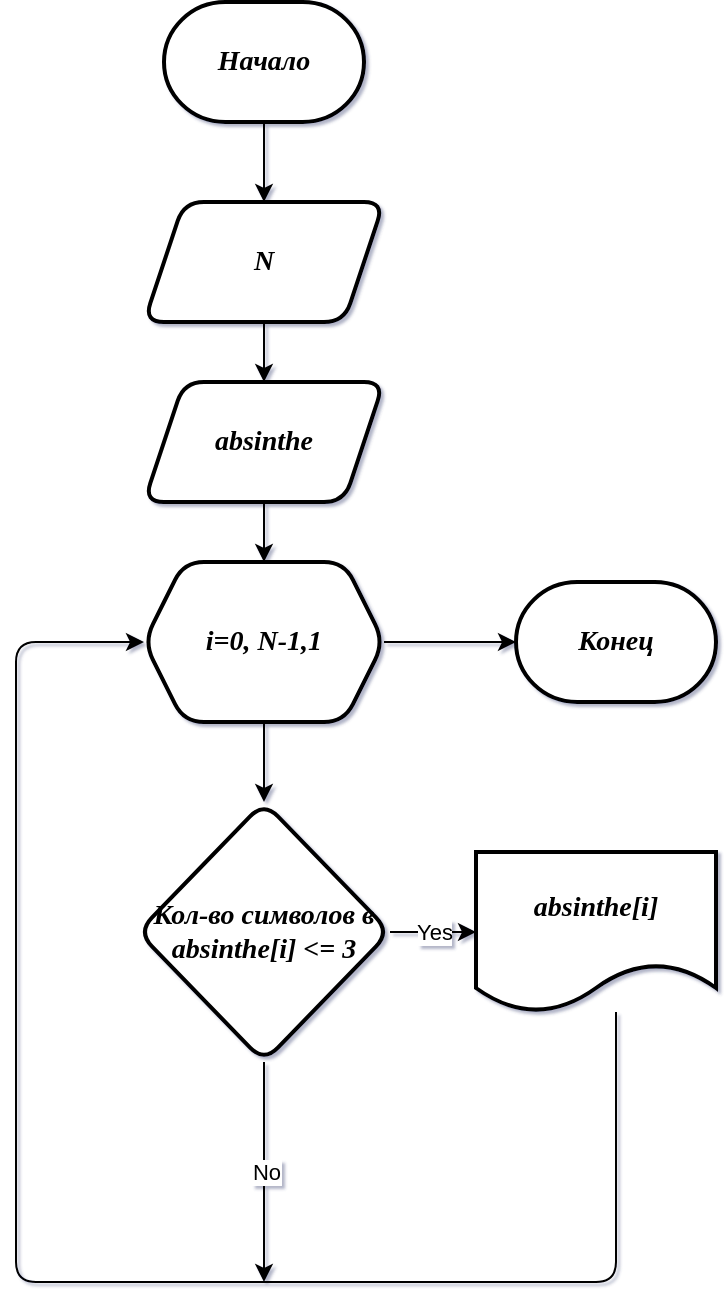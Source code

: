 <mxfile version="15.7.0" type="google"><diagram id="othQio-eCwL6F07KDgdp" name="Страница 1"><mxGraphModel dx="1422" dy="780" grid="1" gridSize="10" guides="1" tooltips="1" connect="1" arrows="1" fold="1" page="1" pageScale="1" pageWidth="827" pageHeight="1169" background="none" math="0" shadow="1"><root><mxCell id="0"/><mxCell id="1" parent="0"/><mxCell id="jcNRt_chxApc84_SbHoJ-5" value="" style="edgeStyle=orthogonalEdgeStyle;rounded=0;orthogonalLoop=1;jettySize=auto;html=1;fontFamily=Times New Roman;fontStyle=3;fontSize=14;" parent="1" source="jcNRt_chxApc84_SbHoJ-3" target="jcNRt_chxApc84_SbHoJ-4" edge="1"><mxGeometry relative="1" as="geometry"/></mxCell><mxCell id="jcNRt_chxApc84_SbHoJ-3" value="Начало" style="strokeWidth=2;html=1;shape=mxgraph.flowchart.terminator;whiteSpace=wrap;fontFamily=Times New Roman;fontStyle=3;fontSize=14;" parent="1" vertex="1"><mxGeometry x="364" y="40" width="100" height="60" as="geometry"/></mxCell><mxCell id="eJy07Haztt7WW2iz7o2g-2" value="" style="edgeStyle=orthogonalEdgeStyle;rounded=0;orthogonalLoop=1;jettySize=auto;html=1;" edge="1" parent="1" source="jcNRt_chxApc84_SbHoJ-4" target="eJy07Haztt7WW2iz7o2g-1"><mxGeometry relative="1" as="geometry"/></mxCell><mxCell id="jcNRt_chxApc84_SbHoJ-4" value="N" style="shape=parallelogram;perimeter=parallelogramPerimeter;whiteSpace=wrap;html=1;fixedSize=1;strokeWidth=2;fontFamily=Times New Roman;fontStyle=3;fontSize=14;rounded=1;" parent="1" vertex="1"><mxGeometry x="354" y="140" width="120" height="60" as="geometry"/></mxCell><mxCell id="eJy07Haztt7WW2iz7o2g-4" value="" style="edgeStyle=orthogonalEdgeStyle;rounded=0;orthogonalLoop=1;jettySize=auto;html=1;" edge="1" parent="1" source="eJy07Haztt7WW2iz7o2g-1" target="eJy07Haztt7WW2iz7o2g-3"><mxGeometry relative="1" as="geometry"/></mxCell><mxCell id="eJy07Haztt7WW2iz7o2g-1" value="absinthe" style="shape=parallelogram;perimeter=parallelogramPerimeter;whiteSpace=wrap;html=1;fixedSize=1;rounded=1;fontFamily=Times New Roman;fontSize=14;fontStyle=3;strokeWidth=2;" vertex="1" parent="1"><mxGeometry x="354" y="230" width="120" height="60" as="geometry"/></mxCell><mxCell id="eJy07Haztt7WW2iz7o2g-6" value="" style="edgeStyle=orthogonalEdgeStyle;rounded=0;orthogonalLoop=1;jettySize=auto;html=1;" edge="1" parent="1" source="eJy07Haztt7WW2iz7o2g-3" target="eJy07Haztt7WW2iz7o2g-5"><mxGeometry relative="1" as="geometry"/></mxCell><mxCell id="eJy07Haztt7WW2iz7o2g-14" style="edgeStyle=orthogonalEdgeStyle;rounded=1;orthogonalLoop=1;jettySize=auto;html=1;entryX=0;entryY=0.5;entryDx=0;entryDy=0;entryPerimeter=0;" edge="1" parent="1" source="eJy07Haztt7WW2iz7o2g-3" target="eJy07Haztt7WW2iz7o2g-13"><mxGeometry relative="1" as="geometry"/></mxCell><mxCell id="eJy07Haztt7WW2iz7o2g-3" value="i=0, N-1,1" style="shape=hexagon;perimeter=hexagonPerimeter2;whiteSpace=wrap;html=1;fixedSize=1;rounded=1;fontFamily=Times New Roman;fontSize=14;fontStyle=3;strokeWidth=2;" vertex="1" parent="1"><mxGeometry x="354" y="320" width="120" height="80" as="geometry"/></mxCell><mxCell id="eJy07Haztt7WW2iz7o2g-8" value="Yes" style="edgeStyle=orthogonalEdgeStyle;rounded=0;orthogonalLoop=1;jettySize=auto;html=1;" edge="1" parent="1" source="eJy07Haztt7WW2iz7o2g-5" target="eJy07Haztt7WW2iz7o2g-7"><mxGeometry relative="1" as="geometry"/></mxCell><mxCell id="eJy07Haztt7WW2iz7o2g-10" value="No" style="edgeStyle=orthogonalEdgeStyle;rounded=1;orthogonalLoop=1;jettySize=auto;html=1;" edge="1" parent="1" source="eJy07Haztt7WW2iz7o2g-5"><mxGeometry relative="1" as="geometry"><mxPoint x="414" y="680" as="targetPoint"/></mxGeometry></mxCell><mxCell id="eJy07Haztt7WW2iz7o2g-5" value="&lt;div&gt;Кол-во символов в&lt;/div&gt;&lt;div&gt;absinthe[i] &amp;lt;= 3&lt;/div&gt;" style="rhombus;whiteSpace=wrap;html=1;rounded=1;fontFamily=Times New Roman;fontSize=14;fontStyle=3;strokeWidth=2;" vertex="1" parent="1"><mxGeometry x="351" y="440" width="126" height="130" as="geometry"/></mxCell><mxCell id="eJy07Haztt7WW2iz7o2g-9" style="edgeStyle=orthogonalEdgeStyle;rounded=1;orthogonalLoop=1;jettySize=auto;html=1;entryX=0;entryY=0.5;entryDx=0;entryDy=0;" edge="1" parent="1" source="eJy07Haztt7WW2iz7o2g-7" target="eJy07Haztt7WW2iz7o2g-3"><mxGeometry relative="1" as="geometry"><mxPoint x="260" y="360" as="targetPoint"/><Array as="points"><mxPoint x="590" y="680"/><mxPoint x="290" y="680"/><mxPoint x="290" y="360"/></Array></mxGeometry></mxCell><mxCell id="eJy07Haztt7WW2iz7o2g-7" value="absinthe[i]" style="shape=document;whiteSpace=wrap;html=1;boundedLbl=1;rounded=1;fontFamily=Times New Roman;fontSize=14;fontStyle=3;strokeWidth=2;" vertex="1" parent="1"><mxGeometry x="520" y="465" width="120" height="80" as="geometry"/></mxCell><mxCell id="eJy07Haztt7WW2iz7o2g-13" value="Конец" style="strokeWidth=2;html=1;shape=mxgraph.flowchart.terminator;whiteSpace=wrap;fontFamily=Times New Roman;fontStyle=3;fontSize=14;" vertex="1" parent="1"><mxGeometry x="540" y="330" width="100" height="60" as="geometry"/></mxCell></root></mxGraphModel></diagram></mxfile>